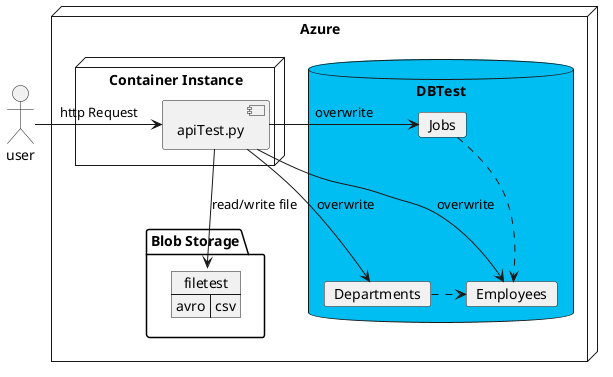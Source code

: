 @startuml
actor user

node "Azure"{

    database DBTest #00BEF2 {
        card Departments
        card Employees
        card Jobs
    }

    package "Blob Storage"{
        map filetest{
            avro => csv
        }
    }

    node "Container Instance"{
        [apiTest.py]
    }
}


user -> [apiTest.py]: http Request
[apiTest.py] -> Departments: overwrite
[apiTest.py] -> Employees: overwrite 
[apiTest.py] -> Jobs: overwrite 
[apiTest.py] --> filetest: read/write file
Departments .> Employees
Jobs ..> Employees
@enduml
